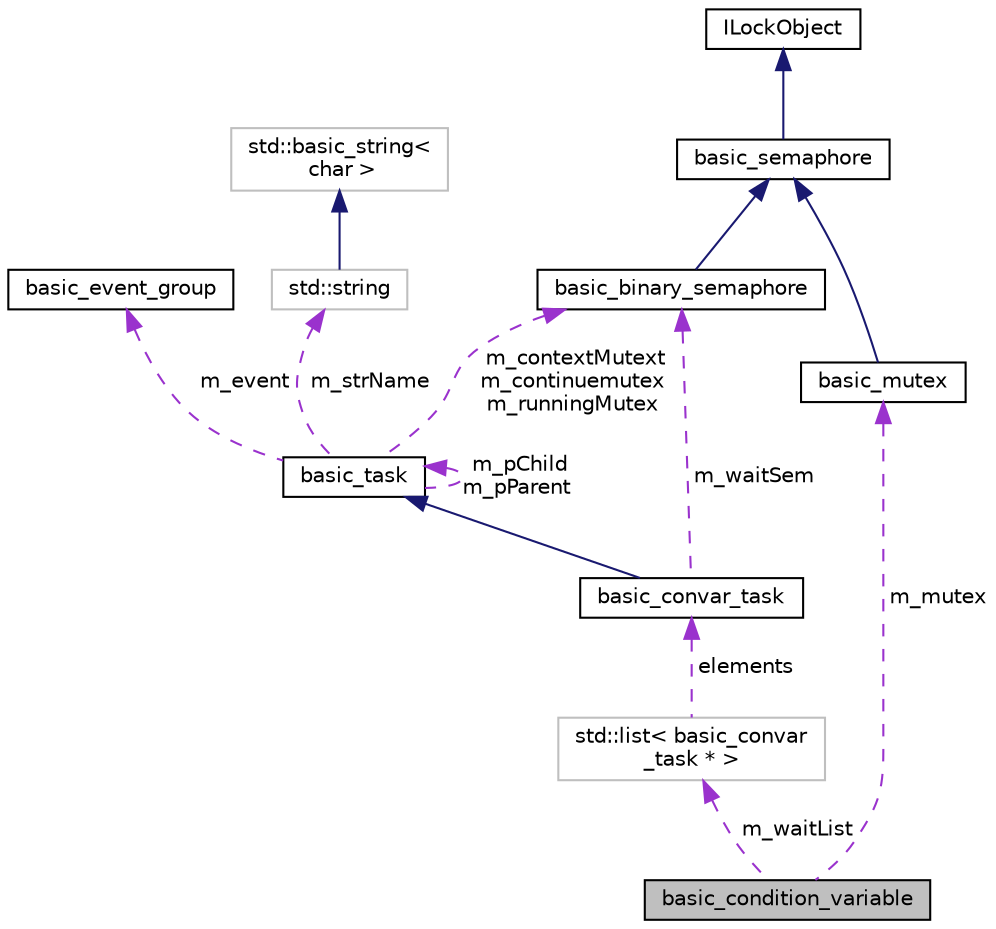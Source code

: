 digraph "basic_condition_variable"
{
 // LATEX_PDF_SIZE
  edge [fontname="Helvetica",fontsize="10",labelfontname="Helvetica",labelfontsize="10"];
  node [fontname="Helvetica",fontsize="10",shape=record];
  Node1 [label="basic_condition_variable",height=0.2,width=0.4,color="black", fillcolor="grey75", style="filled", fontcolor="black",tooltip=" "];
  Node2 -> Node1 [dir="back",color="darkorchid3",fontsize="10",style="dashed",label=" m_mutex" ,fontname="Helvetica"];
  Node2 [label="basic_mutex",height=0.2,width=0.4,color="black", fillcolor="white", style="filled",URL="$classbasic__mutex.html",tooltip=" "];
  Node3 -> Node2 [dir="back",color="midnightblue",fontsize="10",style="solid",fontname="Helvetica"];
  Node3 [label="basic_semaphore",height=0.2,width=0.4,color="black", fillcolor="white", style="filled",URL="$classbasic__semaphore.html",tooltip=" "];
  Node4 -> Node3 [dir="back",color="midnightblue",fontsize="10",style="solid",fontname="Helvetica"];
  Node4 [label="ILockObject",height=0.2,width=0.4,color="black", fillcolor="white", style="filled",URL="$class_i_lock_object.html",tooltip=" "];
  Node5 -> Node1 [dir="back",color="darkorchid3",fontsize="10",style="dashed",label=" m_waitList" ,fontname="Helvetica"];
  Node5 [label="std::list\< basic_convar\l_task * \>",height=0.2,width=0.4,color="grey75", fillcolor="white", style="filled",tooltip=" "];
  Node6 -> Node5 [dir="back",color="darkorchid3",fontsize="10",style="dashed",label=" elements" ,fontname="Helvetica"];
  Node6 [label="basic_convar_task",height=0.2,width=0.4,color="black", fillcolor="white", style="filled",URL="$classbasic__convar__task.html",tooltip=" "];
  Node7 -> Node6 [dir="back",color="midnightblue",fontsize="10",style="solid",fontname="Helvetica"];
  Node7 [label="basic_task",height=0.2,width=0.4,color="black", fillcolor="white", style="filled",URL="$classbasic__task.html",tooltip=" "];
  Node8 -> Node7 [dir="back",color="darkorchid3",fontsize="10",style="dashed",label=" m_event" ,fontname="Helvetica"];
  Node8 [label="basic_event_group",height=0.2,width=0.4,color="black", fillcolor="white", style="filled",URL="$classbasic__event__group.html",tooltip=" "];
  Node9 -> Node7 [dir="back",color="darkorchid3",fontsize="10",style="dashed",label=" m_contextMutext\nm_continuemutex\nm_runningMutex" ,fontname="Helvetica"];
  Node9 [label="basic_binary_semaphore",height=0.2,width=0.4,color="black", fillcolor="white", style="filled",URL="$classbasic__binary__semaphore.html",tooltip=" "];
  Node3 -> Node9 [dir="back",color="midnightblue",fontsize="10",style="solid",fontname="Helvetica"];
  Node10 -> Node7 [dir="back",color="darkorchid3",fontsize="10",style="dashed",label=" m_strName" ,fontname="Helvetica"];
  Node10 [label="std::string",height=0.2,width=0.4,color="grey75", fillcolor="white", style="filled",tooltip="STL class."];
  Node11 -> Node10 [dir="back",color="midnightblue",fontsize="10",style="solid",fontname="Helvetica"];
  Node11 [label="std::basic_string\<\l char \>",height=0.2,width=0.4,color="grey75", fillcolor="white", style="filled",tooltip="STL class."];
  Node7 -> Node7 [dir="back",color="darkorchid3",fontsize="10",style="dashed",label=" m_pChild\nm_pParent" ,fontname="Helvetica"];
  Node9 -> Node6 [dir="back",color="darkorchid3",fontsize="10",style="dashed",label=" m_waitSem" ,fontname="Helvetica"];
}

